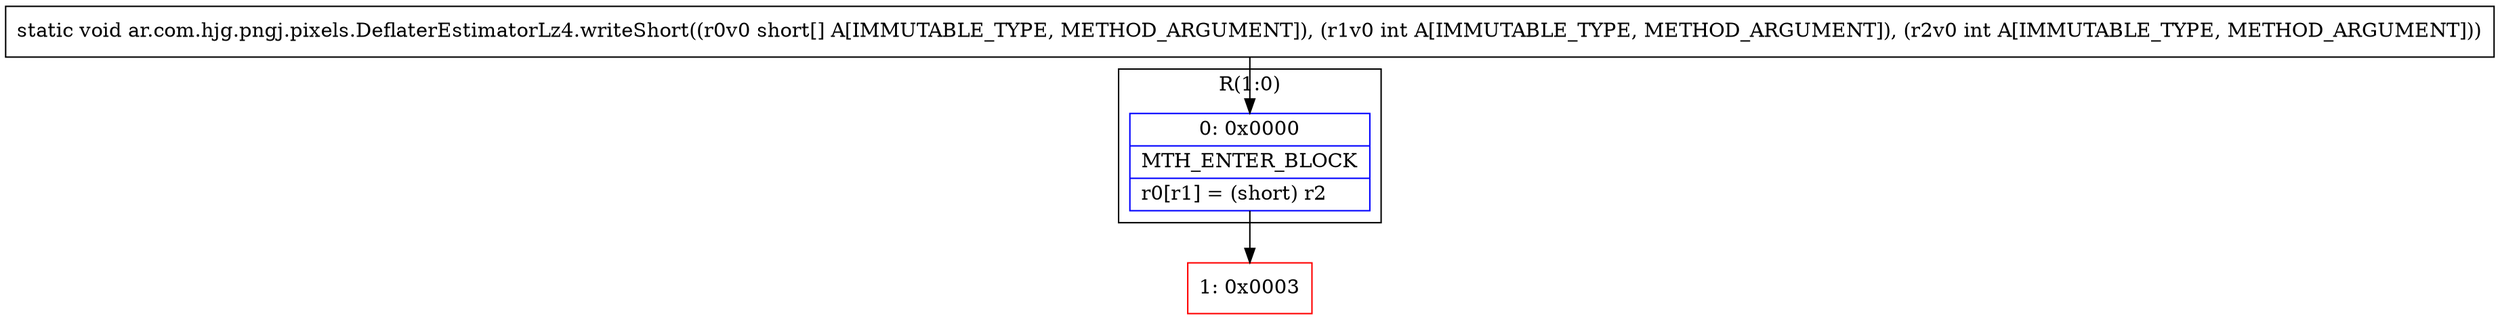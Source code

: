 digraph "CFG forar.com.hjg.pngj.pixels.DeflaterEstimatorLz4.writeShort([SII)V" {
subgraph cluster_Region_1289282618 {
label = "R(1:0)";
node [shape=record,color=blue];
Node_0 [shape=record,label="{0\:\ 0x0000|MTH_ENTER_BLOCK\l|r0[r1] = (short) r2\l}"];
}
Node_1 [shape=record,color=red,label="{1\:\ 0x0003}"];
MethodNode[shape=record,label="{static void ar.com.hjg.pngj.pixels.DeflaterEstimatorLz4.writeShort((r0v0 short[] A[IMMUTABLE_TYPE, METHOD_ARGUMENT]), (r1v0 int A[IMMUTABLE_TYPE, METHOD_ARGUMENT]), (r2v0 int A[IMMUTABLE_TYPE, METHOD_ARGUMENT])) }"];
MethodNode -> Node_0;
Node_0 -> Node_1;
}

